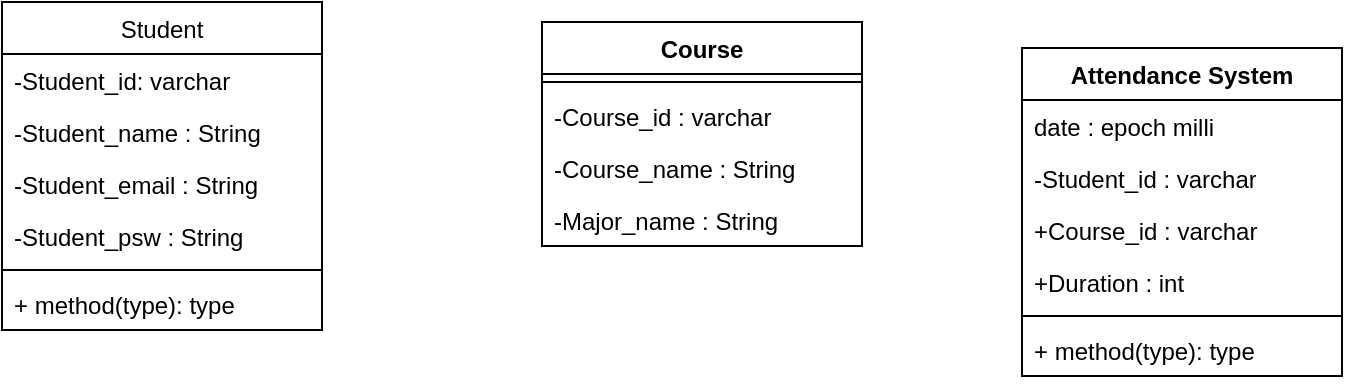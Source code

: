 <mxfile version="24.4.4" type="github">
  <diagram name="Page-1" id="ERvp9Ta3uQa6LQIffB7K">
    <mxGraphModel dx="1761" dy="482" grid="1" gridSize="10" guides="1" tooltips="1" connect="1" arrows="1" fold="1" page="1" pageScale="1" pageWidth="850" pageHeight="1100" math="0" shadow="0">
      <root>
        <mxCell id="0" />
        <mxCell id="1" parent="0" />
        <mxCell id="ndrkKX6MSdZ8Jp27FFgs-25" value="&lt;span style=&quot;font-weight: 400;&quot;&gt;Student&lt;/span&gt;" style="swimlane;fontStyle=1;align=center;verticalAlign=top;childLayout=stackLayout;horizontal=1;startSize=26;horizontalStack=0;resizeParent=1;resizeParentMax=0;resizeLast=0;collapsible=1;marginBottom=0;whiteSpace=wrap;html=1;" parent="1" vertex="1">
          <mxGeometry x="-790" y="30" width="160" height="164" as="geometry" />
        </mxCell>
        <mxCell id="ndrkKX6MSdZ8Jp27FFgs-26" value="-Student_id: varchar" style="text;strokeColor=none;fillColor=none;align=left;verticalAlign=top;spacingLeft=4;spacingRight=4;overflow=hidden;rotatable=0;points=[[0,0.5],[1,0.5]];portConstraint=eastwest;whiteSpace=wrap;html=1;" parent="ndrkKX6MSdZ8Jp27FFgs-25" vertex="1">
          <mxGeometry y="26" width="160" height="26" as="geometry" />
        </mxCell>
        <mxCell id="ndrkKX6MSdZ8Jp27FFgs-29" value="-Student_name : String" style="text;strokeColor=none;fillColor=none;align=left;verticalAlign=top;spacingLeft=4;spacingRight=4;overflow=hidden;rotatable=0;points=[[0,0.5],[1,0.5]];portConstraint=eastwest;whiteSpace=wrap;html=1;" parent="ndrkKX6MSdZ8Jp27FFgs-25" vertex="1">
          <mxGeometry y="52" width="160" height="26" as="geometry" />
        </mxCell>
        <mxCell id="ndrkKX6MSdZ8Jp27FFgs-30" value="-Student_email : String" style="text;strokeColor=none;fillColor=none;align=left;verticalAlign=top;spacingLeft=4;spacingRight=4;overflow=hidden;rotatable=0;points=[[0,0.5],[1,0.5]];portConstraint=eastwest;whiteSpace=wrap;html=1;" parent="ndrkKX6MSdZ8Jp27FFgs-25" vertex="1">
          <mxGeometry y="78" width="160" height="26" as="geometry" />
        </mxCell>
        <mxCell id="ndrkKX6MSdZ8Jp27FFgs-31" value="-Student_psw : String&lt;div&gt;&lt;br&gt;&lt;/div&gt;" style="text;strokeColor=none;fillColor=none;align=left;verticalAlign=top;spacingLeft=4;spacingRight=4;overflow=hidden;rotatable=0;points=[[0,0.5],[1,0.5]];portConstraint=eastwest;whiteSpace=wrap;html=1;" parent="ndrkKX6MSdZ8Jp27FFgs-25" vertex="1">
          <mxGeometry y="104" width="160" height="26" as="geometry" />
        </mxCell>
        <mxCell id="ndrkKX6MSdZ8Jp27FFgs-27" value="" style="line;strokeWidth=1;fillColor=none;align=left;verticalAlign=middle;spacingTop=-1;spacingLeft=3;spacingRight=3;rotatable=0;labelPosition=right;points=[];portConstraint=eastwest;strokeColor=inherit;" parent="ndrkKX6MSdZ8Jp27FFgs-25" vertex="1">
          <mxGeometry y="130" width="160" height="8" as="geometry" />
        </mxCell>
        <mxCell id="ndrkKX6MSdZ8Jp27FFgs-28" value="+ method(type): type" style="text;strokeColor=none;fillColor=none;align=left;verticalAlign=top;spacingLeft=4;spacingRight=4;overflow=hidden;rotatable=0;points=[[0,0.5],[1,0.5]];portConstraint=eastwest;whiteSpace=wrap;html=1;" parent="ndrkKX6MSdZ8Jp27FFgs-25" vertex="1">
          <mxGeometry y="138" width="160" height="26" as="geometry" />
        </mxCell>
        <mxCell id="ndrkKX6MSdZ8Jp27FFgs-32" value="Course" style="swimlane;fontStyle=1;align=center;verticalAlign=top;childLayout=stackLayout;horizontal=1;startSize=26;horizontalStack=0;resizeParent=1;resizeParentMax=0;resizeLast=0;collapsible=1;marginBottom=0;whiteSpace=wrap;html=1;" parent="1" vertex="1">
          <mxGeometry x="-520" y="40" width="160" height="112" as="geometry" />
        </mxCell>
        <mxCell id="ndrkKX6MSdZ8Jp27FFgs-34" value="" style="line;strokeWidth=1;fillColor=none;align=left;verticalAlign=middle;spacingTop=-1;spacingLeft=3;spacingRight=3;rotatable=0;labelPosition=right;points=[];portConstraint=eastwest;strokeColor=inherit;" parent="ndrkKX6MSdZ8Jp27FFgs-32" vertex="1">
          <mxGeometry y="26" width="160" height="8" as="geometry" />
        </mxCell>
        <mxCell id="ndrkKX6MSdZ8Jp27FFgs-35" value="-Course_id : varchar" style="text;strokeColor=none;fillColor=none;align=left;verticalAlign=top;spacingLeft=4;spacingRight=4;overflow=hidden;rotatable=0;points=[[0,0.5],[1,0.5]];portConstraint=eastwest;whiteSpace=wrap;html=1;" parent="ndrkKX6MSdZ8Jp27FFgs-32" vertex="1">
          <mxGeometry y="34" width="160" height="26" as="geometry" />
        </mxCell>
        <mxCell id="ghXSJ-g0MUDn5HHdjFPn-3" value="-Course_name : String" style="text;strokeColor=none;fillColor=none;align=left;verticalAlign=top;spacingLeft=4;spacingRight=4;overflow=hidden;rotatable=0;points=[[0,0.5],[1,0.5]];portConstraint=eastwest;whiteSpace=wrap;html=1;" parent="ndrkKX6MSdZ8Jp27FFgs-32" vertex="1">
          <mxGeometry y="60" width="160" height="26" as="geometry" />
        </mxCell>
        <mxCell id="ghXSJ-g0MUDn5HHdjFPn-4" value="-Major_name : String" style="text;strokeColor=none;fillColor=none;align=left;verticalAlign=top;spacingLeft=4;spacingRight=4;overflow=hidden;rotatable=0;points=[[0,0.5],[1,0.5]];portConstraint=eastwest;whiteSpace=wrap;html=1;" parent="ndrkKX6MSdZ8Jp27FFgs-32" vertex="1">
          <mxGeometry y="86" width="160" height="26" as="geometry" />
        </mxCell>
        <mxCell id="M0X_MvNSahVJr-aKtV0Q-1" value="Attendance System" style="swimlane;fontStyle=1;align=center;verticalAlign=top;childLayout=stackLayout;horizontal=1;startSize=26;horizontalStack=0;resizeParent=1;resizeParentMax=0;resizeLast=0;collapsible=1;marginBottom=0;whiteSpace=wrap;html=1;" vertex="1" parent="1">
          <mxGeometry x="-280" y="53" width="160" height="164" as="geometry" />
        </mxCell>
        <mxCell id="M0X_MvNSahVJr-aKtV0Q-2" value="date : epoch milli" style="text;strokeColor=none;fillColor=none;align=left;verticalAlign=top;spacingLeft=4;spacingRight=4;overflow=hidden;rotatable=0;points=[[0,0.5],[1,0.5]];portConstraint=eastwest;whiteSpace=wrap;html=1;" vertex="1" parent="M0X_MvNSahVJr-aKtV0Q-1">
          <mxGeometry y="26" width="160" height="26" as="geometry" />
        </mxCell>
        <mxCell id="M0X_MvNSahVJr-aKtV0Q-5" value="-Student_id : varchar" style="text;strokeColor=none;fillColor=none;align=left;verticalAlign=top;spacingLeft=4;spacingRight=4;overflow=hidden;rotatable=0;points=[[0,0.5],[1,0.5]];portConstraint=eastwest;whiteSpace=wrap;html=1;" vertex="1" parent="M0X_MvNSahVJr-aKtV0Q-1">
          <mxGeometry y="52" width="160" height="26" as="geometry" />
        </mxCell>
        <mxCell id="M0X_MvNSahVJr-aKtV0Q-6" value="+Course_id : varchar" style="text;strokeColor=none;fillColor=none;align=left;verticalAlign=top;spacingLeft=4;spacingRight=4;overflow=hidden;rotatable=0;points=[[0,0.5],[1,0.5]];portConstraint=eastwest;whiteSpace=wrap;html=1;" vertex="1" parent="M0X_MvNSahVJr-aKtV0Q-1">
          <mxGeometry y="78" width="160" height="26" as="geometry" />
        </mxCell>
        <mxCell id="M0X_MvNSahVJr-aKtV0Q-7" value="+Duration : int" style="text;strokeColor=none;fillColor=none;align=left;verticalAlign=top;spacingLeft=4;spacingRight=4;overflow=hidden;rotatable=0;points=[[0,0.5],[1,0.5]];portConstraint=eastwest;whiteSpace=wrap;html=1;" vertex="1" parent="M0X_MvNSahVJr-aKtV0Q-1">
          <mxGeometry y="104" width="160" height="26" as="geometry" />
        </mxCell>
        <mxCell id="M0X_MvNSahVJr-aKtV0Q-3" value="" style="line;strokeWidth=1;fillColor=none;align=left;verticalAlign=middle;spacingTop=-1;spacingLeft=3;spacingRight=3;rotatable=0;labelPosition=right;points=[];portConstraint=eastwest;strokeColor=inherit;" vertex="1" parent="M0X_MvNSahVJr-aKtV0Q-1">
          <mxGeometry y="130" width="160" height="8" as="geometry" />
        </mxCell>
        <mxCell id="M0X_MvNSahVJr-aKtV0Q-4" value="+ method(type): type" style="text;strokeColor=none;fillColor=none;align=left;verticalAlign=top;spacingLeft=4;spacingRight=4;overflow=hidden;rotatable=0;points=[[0,0.5],[1,0.5]];portConstraint=eastwest;whiteSpace=wrap;html=1;" vertex="1" parent="M0X_MvNSahVJr-aKtV0Q-1">
          <mxGeometry y="138" width="160" height="26" as="geometry" />
        </mxCell>
      </root>
    </mxGraphModel>
  </diagram>
</mxfile>
